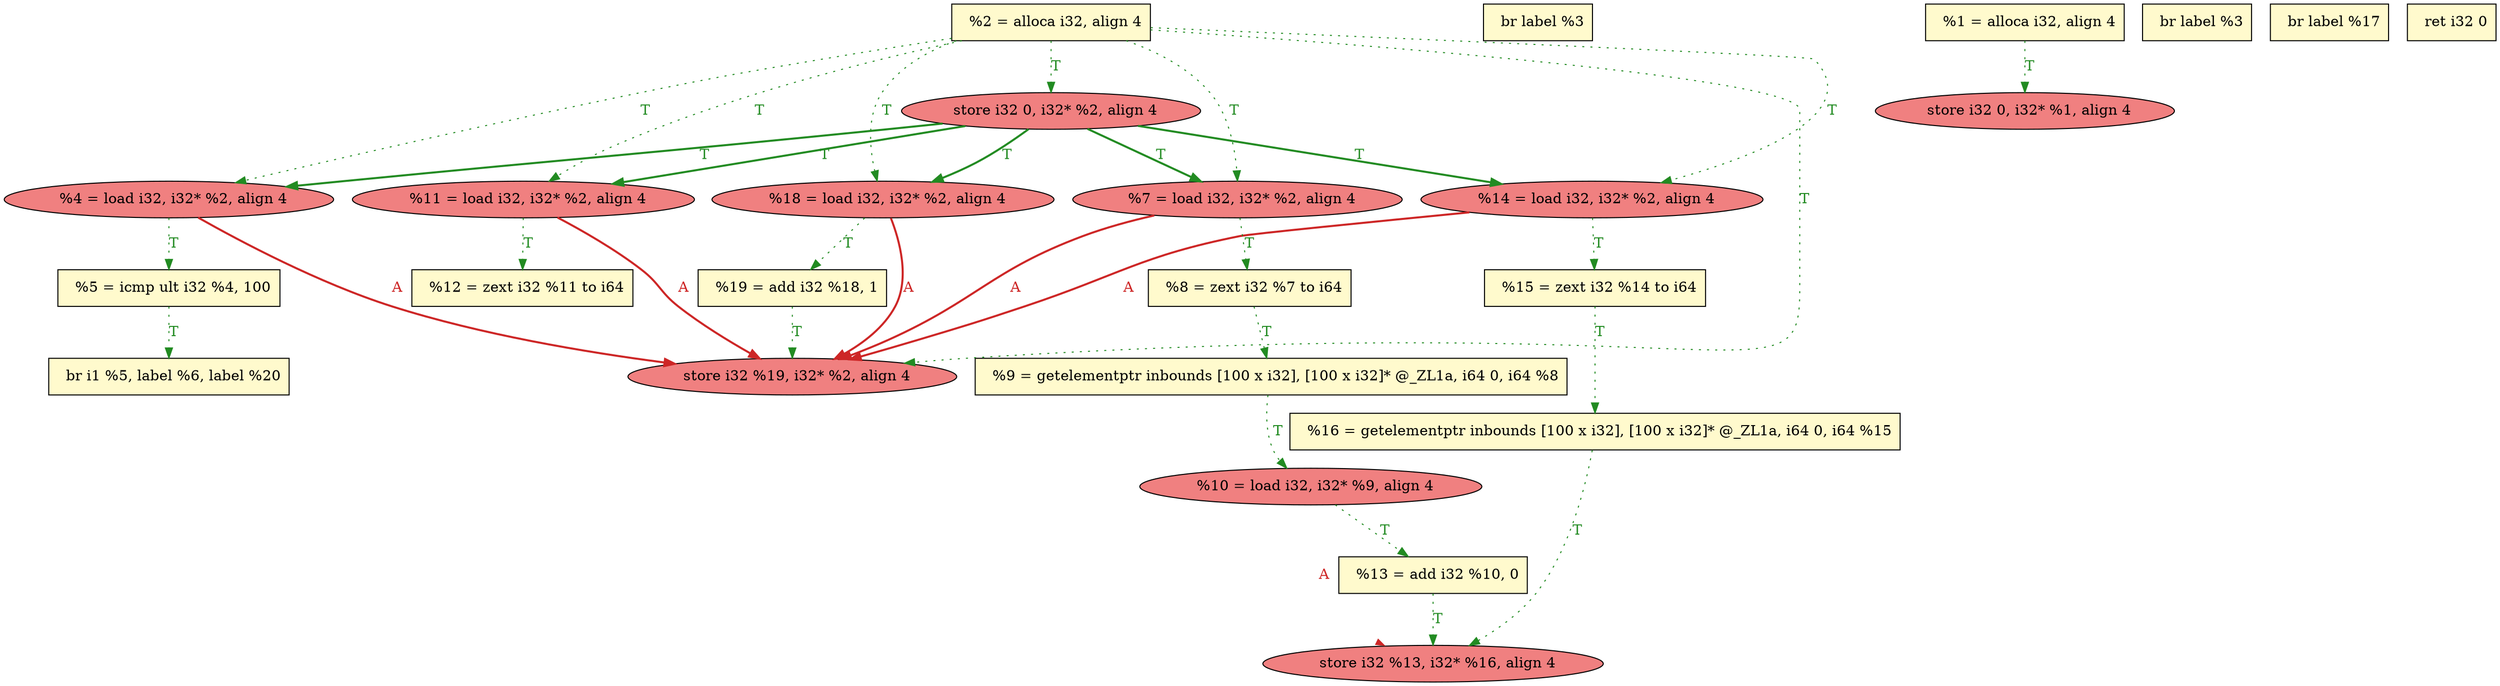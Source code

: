 digraph {

node22 [fillcolor=lemonchiffon,label="  %16 = getelementptr inbounds [100 x i32], [100 x i32]* @_ZL1a, i64 0, i64 %15",shape=rectangle,style=filled ]
node21 [fillcolor=lightcoral,label="  %18 = load i32, i32* %2, align 4",shape=ellipse,style=filled ]
node20 [fillcolor=lightcoral,label="  store i32 0, i32* %2, align 4",shape=ellipse,style=filled ]
node19 [fillcolor=lemonchiffon,label="  %9 = getelementptr inbounds [100 x i32], [100 x i32]* @_ZL1a, i64 0, i64 %8",shape=rectangle,style=filled ]
node18 [fillcolor=lemonchiffon,label="  %5 = icmp ult i32 %4, 100",shape=rectangle,style=filled ]
node17 [fillcolor=lemonchiffon,label="  br label %3",shape=rectangle,style=filled ]
node16 [fillcolor=lemonchiffon,label="  %2 = alloca i32, align 4",shape=rectangle,style=filled ]
node4 [fillcolor=lemonchiffon,label="  %1 = alloca i32, align 4",shape=rectangle,style=filled ]
node8 [fillcolor=lemonchiffon,label="  %19 = add i32 %18, 1",shape=rectangle,style=filled ]
node15 [fillcolor=lightcoral,label="  %4 = load i32, i32* %2, align 4",shape=ellipse,style=filled ]
node0 [fillcolor=lightcoral,label="  %14 = load i32, i32* %2, align 4",shape=ellipse,style=filled ]
node24 [fillcolor=lightcoral,label="  %10 = load i32, i32* %9, align 4",shape=ellipse,style=filled ]
node11 [fillcolor=lemonchiffon,label="  br label %3",shape=rectangle,style=filled ]
node3 [fillcolor=lemonchiffon,label="  %13 = add i32 %10, 0",shape=rectangle,style=filled ]
node2 [fillcolor=lemonchiffon,label="  %12 = zext i32 %11 to i64",shape=rectangle,style=filled ]
node12 [fillcolor=lemonchiffon,label="  %8 = zext i32 %7 to i64",shape=rectangle,style=filled ]
node13 [fillcolor=lightcoral,label="  %11 = load i32, i32* %2, align 4",shape=ellipse,style=filled ]
node1 [fillcolor=lightcoral,label="  store i32 0, i32* %1, align 4",shape=ellipse,style=filled ]
node6 [fillcolor=lemonchiffon,label="  br label %17",shape=rectangle,style=filled ]
node14 [fillcolor=lemonchiffon,label="  %15 = zext i32 %14 to i64",shape=rectangle,style=filled ]
node7 [fillcolor=lightcoral,label="  store i32 %13, i32* %16, align 4",shape=ellipse,style=filled ]
node23 [fillcolor=lightcoral,label="  %7 = load i32, i32* %2, align 4",shape=ellipse,style=filled ]
node9 [fillcolor=lightcoral,label="  store i32 %19, i32* %2, align 4",shape=ellipse,style=filled ]
node5 [fillcolor=lemonchiffon,label="  br i1 %5, label %6, label %20",shape=rectangle,style=filled ]
node10 [fillcolor=lemonchiffon,label="  ret i32 0",shape=rectangle,style=filled ]

node16->node13 [style=dotted,color=forestgreen,label="T",penwidth=1.0,fontcolor=forestgreen ]
node23->node12 [style=dotted,color=forestgreen,label="T",penwidth=1.0,fontcolor=forestgreen ]
node16->node0 [style=dotted,color=forestgreen,label="T",penwidth=1.0,fontcolor=forestgreen ]
node22->node7 [style=dotted,color=forestgreen,label="T",penwidth=1.0,fontcolor=forestgreen ]
node24->node3 [style=dotted,color=forestgreen,label="T",penwidth=1.0,fontcolor=forestgreen ]
node16->node15 [style=dotted,color=forestgreen,label="T",penwidth=1.0,fontcolor=forestgreen ]
node8->node9 [style=dotted,color=forestgreen,label="T",penwidth=1.0,fontcolor=forestgreen ]
node3->node7 [style=dotted,color=forestgreen,label="T",penwidth=1.0,fontcolor=forestgreen ]
node0->node14 [style=dotted,color=forestgreen,label="T",penwidth=1.0,fontcolor=forestgreen ]
node23->node9 [style=solid,color=firebrick3,label="A",penwidth=2.0,fontcolor=firebrick3 ]
node21->node8 [style=dotted,color=forestgreen,label="T",penwidth=1.0,fontcolor=forestgreen ]
node18->node5 [style=dotted,color=forestgreen,label="T",penwidth=1.0,fontcolor=forestgreen ]
node4->node1 [style=dotted,color=forestgreen,label="T",penwidth=1.0,fontcolor=forestgreen ]
node16->node9 [style=dotted,color=forestgreen,label="T",penwidth=1.0,fontcolor=forestgreen ]
node20->node23 [style=solid,color=forestgreen,label="T",penwidth=2.0,fontcolor=forestgreen ]
node16->node23 [style=dotted,color=forestgreen,label="T",penwidth=1.0,fontcolor=forestgreen ]
node20->node13 [style=solid,color=forestgreen,label="T",penwidth=2.0,fontcolor=forestgreen ]
node24->node7 [style=solid,color=firebrick3,label="A",penwidth=0.0,fontcolor=firebrick3 ]
node14->node22 [style=dotted,color=forestgreen,label="T",penwidth=1.0,fontcolor=forestgreen ]
node12->node19 [style=dotted,color=forestgreen,label="T",penwidth=1.0,fontcolor=forestgreen ]
node16->node21 [style=dotted,color=forestgreen,label="T",penwidth=1.0,fontcolor=forestgreen ]
node21->node9 [style=solid,color=firebrick3,label="A",penwidth=2.0,fontcolor=firebrick3 ]
node20->node15 [style=solid,color=forestgreen,label="T",penwidth=2.0,fontcolor=forestgreen ]
node13->node9 [style=solid,color=firebrick3,label="A",penwidth=2.0,fontcolor=firebrick3 ]
node15->node18 [style=dotted,color=forestgreen,label="T",penwidth=1.0,fontcolor=forestgreen ]
node19->node24 [style=dotted,color=forestgreen,label="T",penwidth=1.0,fontcolor=forestgreen ]
node15->node9 [style=solid,color=firebrick3,label="A",penwidth=2.0,fontcolor=firebrick3 ]
node20->node0 [style=solid,color=forestgreen,label="T",penwidth=2.0,fontcolor=forestgreen ]
node20->node21 [style=solid,color=forestgreen,label="T",penwidth=2.0,fontcolor=forestgreen ]
node16->node20 [style=dotted,color=forestgreen,label="T",penwidth=1.0,fontcolor=forestgreen ]
node0->node9 [style=solid,color=firebrick3,label="A",penwidth=2.0,fontcolor=firebrick3 ]
node13->node2 [style=dotted,color=forestgreen,label="T",penwidth=1.0,fontcolor=forestgreen ]

}